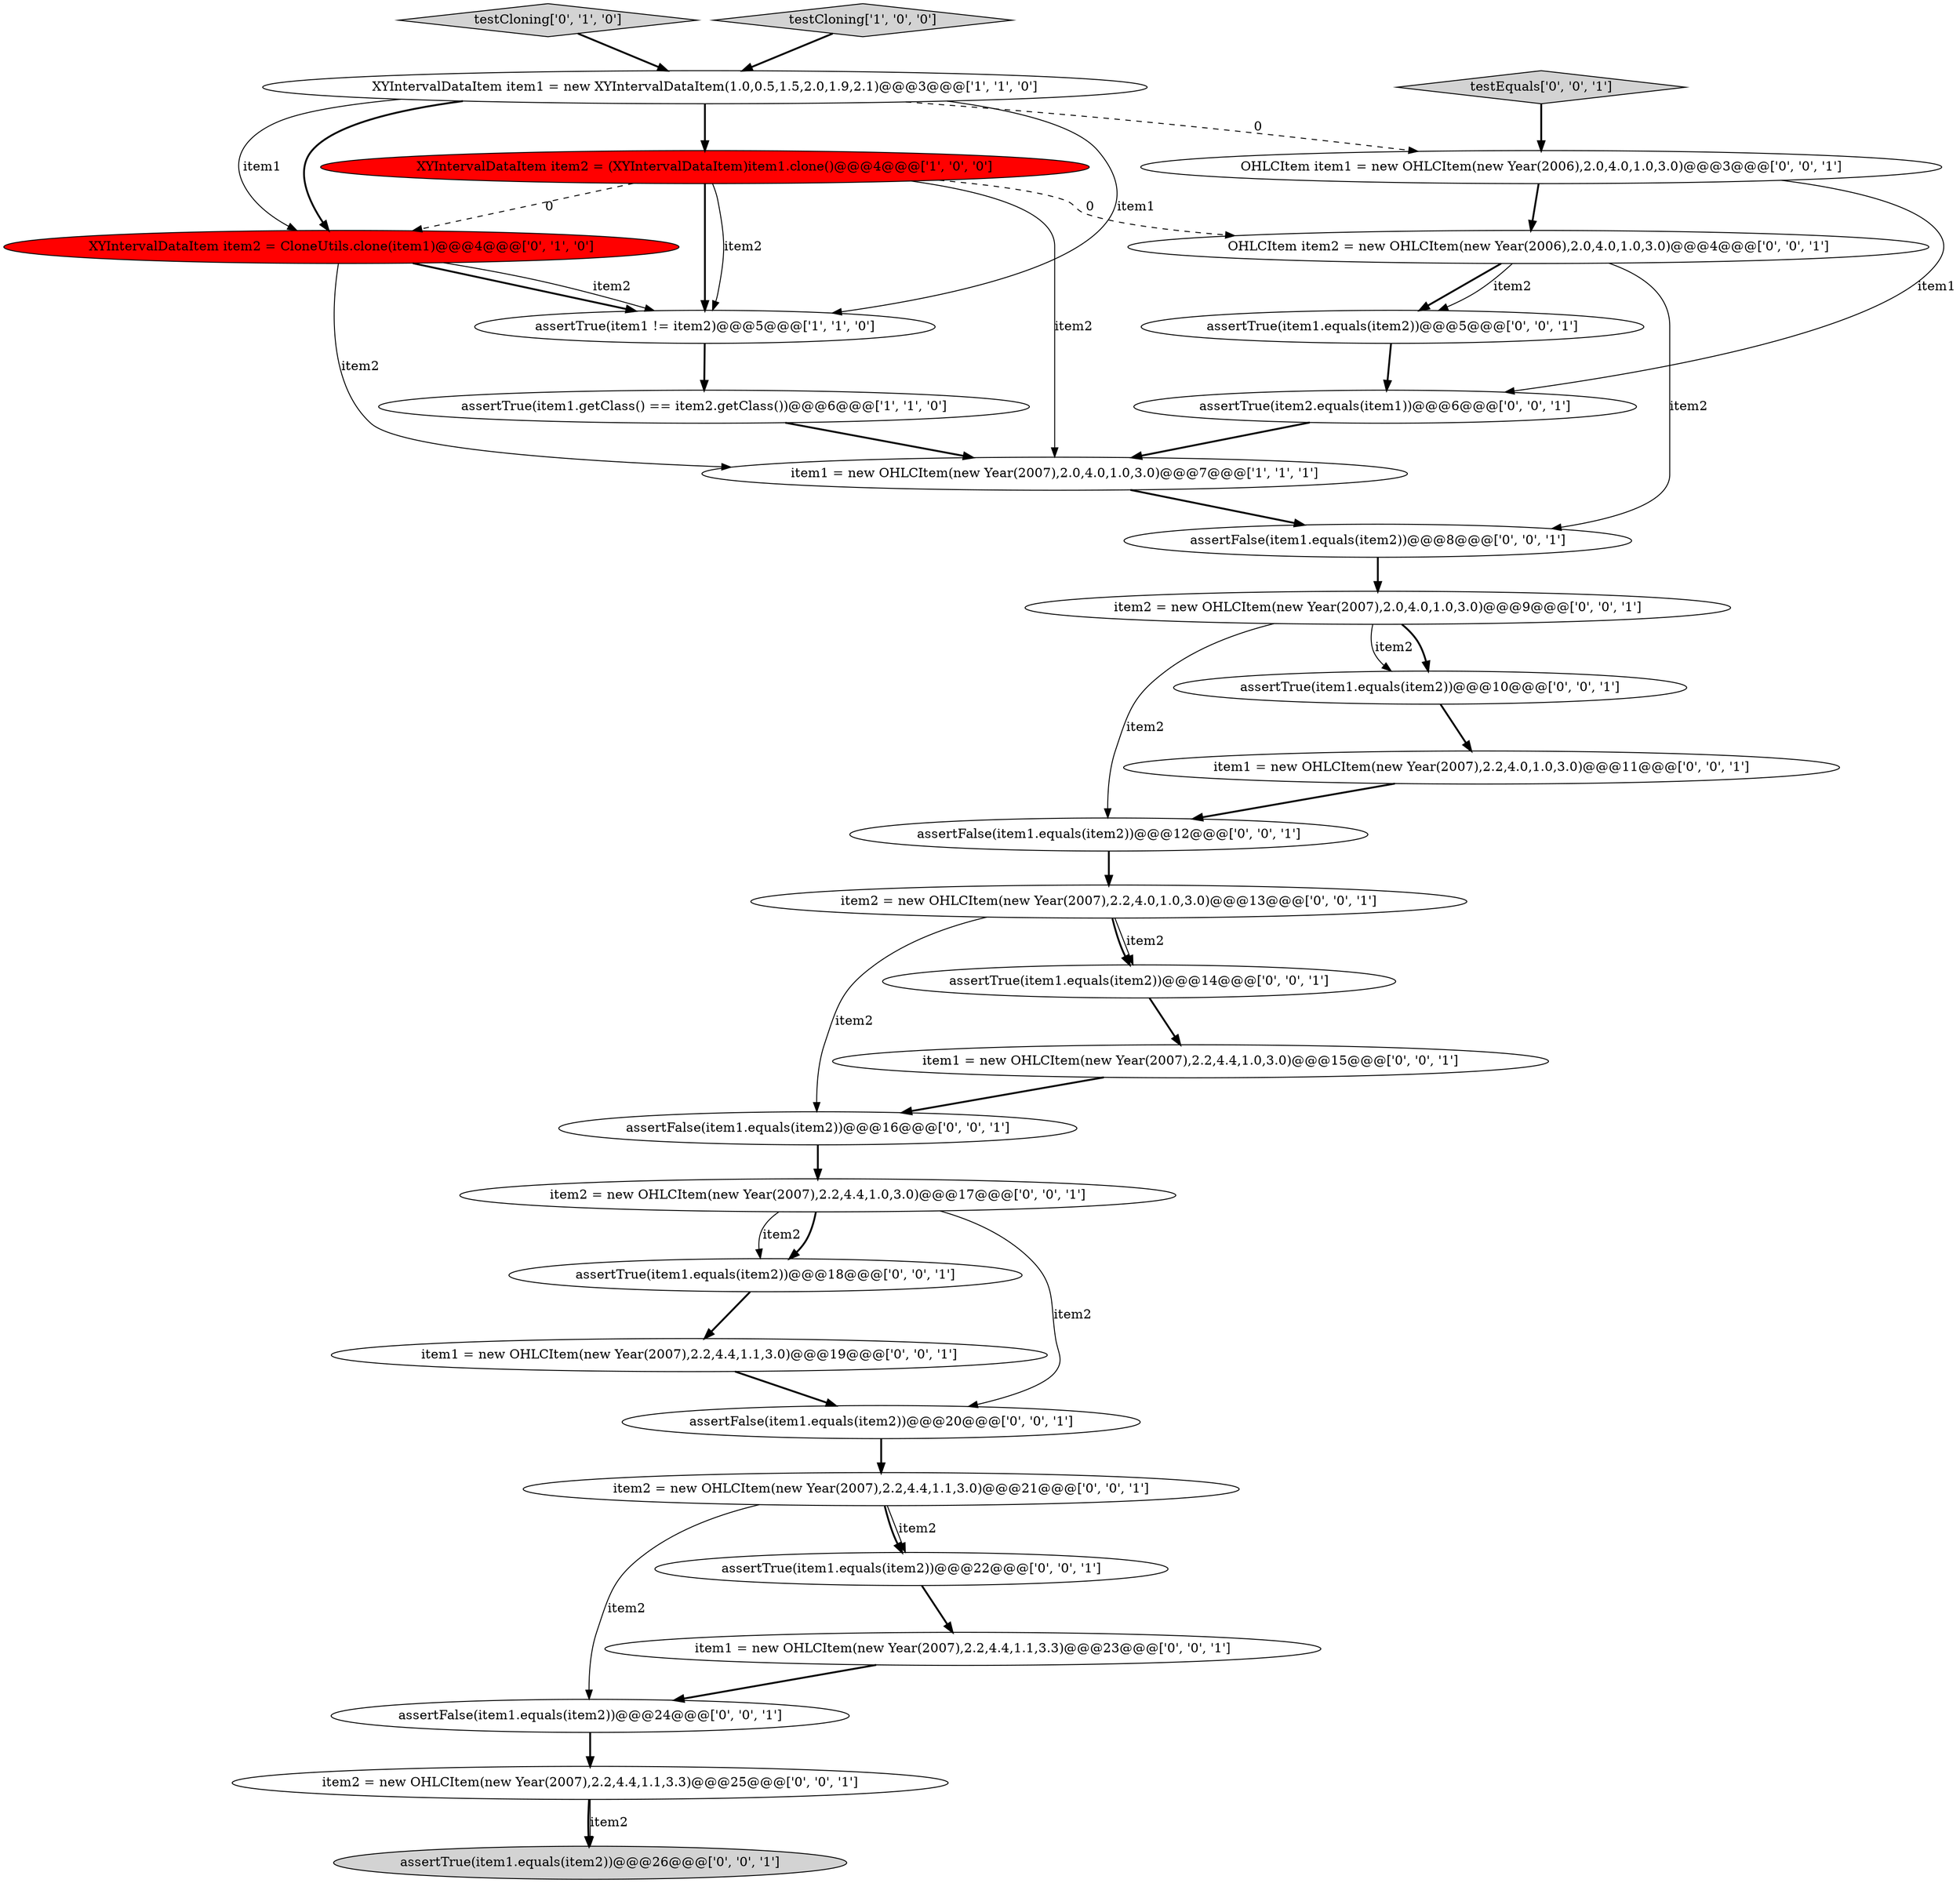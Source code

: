 digraph {
22 [style = filled, label = "assertTrue(item1.equals(item2))@@@5@@@['0', '0', '1']", fillcolor = white, shape = ellipse image = "AAA0AAABBB3BBB"];
15 [style = filled, label = "assertTrue(item2.equals(item1))@@@6@@@['0', '0', '1']", fillcolor = white, shape = ellipse image = "AAA0AAABBB3BBB"];
20 [style = filled, label = "item2 = new OHLCItem(new Year(2007),2.2,4.0,1.0,3.0)@@@13@@@['0', '0', '1']", fillcolor = white, shape = ellipse image = "AAA0AAABBB3BBB"];
28 [style = filled, label = "assertFalse(item1.equals(item2))@@@16@@@['0', '0', '1']", fillcolor = white, shape = ellipse image = "AAA0AAABBB3BBB"];
30 [style = filled, label = "item2 = new OHLCItem(new Year(2007),2.0,4.0,1.0,3.0)@@@9@@@['0', '0', '1']", fillcolor = white, shape = ellipse image = "AAA0AAABBB3BBB"];
23 [style = filled, label = "assertTrue(item1.equals(item2))@@@22@@@['0', '0', '1']", fillcolor = white, shape = ellipse image = "AAA0AAABBB3BBB"];
6 [style = filled, label = "XYIntervalDataItem item2 = CloneUtils.clone(item1)@@@4@@@['0', '1', '0']", fillcolor = red, shape = ellipse image = "AAA1AAABBB2BBB"];
13 [style = filled, label = "assertTrue(item1.equals(item2))@@@26@@@['0', '0', '1']", fillcolor = lightgray, shape = ellipse image = "AAA0AAABBB3BBB"];
7 [style = filled, label = "testCloning['0', '1', '0']", fillcolor = lightgray, shape = diamond image = "AAA0AAABBB2BBB"];
21 [style = filled, label = "item2 = new OHLCItem(new Year(2007),2.2,4.4,1.1,3.0)@@@21@@@['0', '0', '1']", fillcolor = white, shape = ellipse image = "AAA0AAABBB3BBB"];
31 [style = filled, label = "item1 = new OHLCItem(new Year(2007),2.2,4.4,1.1,3.3)@@@23@@@['0', '0', '1']", fillcolor = white, shape = ellipse image = "AAA0AAABBB3BBB"];
17 [style = filled, label = "assertFalse(item1.equals(item2))@@@20@@@['0', '0', '1']", fillcolor = white, shape = ellipse image = "AAA0AAABBB3BBB"];
11 [style = filled, label = "item1 = new OHLCItem(new Year(2007),2.2,4.0,1.0,3.0)@@@11@@@['0', '0', '1']", fillcolor = white, shape = ellipse image = "AAA0AAABBB3BBB"];
19 [style = filled, label = "assertFalse(item1.equals(item2))@@@24@@@['0', '0', '1']", fillcolor = white, shape = ellipse image = "AAA0AAABBB3BBB"];
16 [style = filled, label = "assertFalse(item1.equals(item2))@@@8@@@['0', '0', '1']", fillcolor = white, shape = ellipse image = "AAA0AAABBB3BBB"];
27 [style = filled, label = "item1 = new OHLCItem(new Year(2007),2.2,4.4,1.1,3.0)@@@19@@@['0', '0', '1']", fillcolor = white, shape = ellipse image = "AAA0AAABBB3BBB"];
1 [style = filled, label = "XYIntervalDataItem item1 = new XYIntervalDataItem(1.0,0.5,1.5,2.0,1.9,2.1)@@@3@@@['1', '1', '0']", fillcolor = white, shape = ellipse image = "AAA0AAABBB1BBB"];
18 [style = filled, label = "item2 = new OHLCItem(new Year(2007),2.2,4.4,1.1,3.3)@@@25@@@['0', '0', '1']", fillcolor = white, shape = ellipse image = "AAA0AAABBB3BBB"];
9 [style = filled, label = "assertFalse(item1.equals(item2))@@@12@@@['0', '0', '1']", fillcolor = white, shape = ellipse image = "AAA0AAABBB3BBB"];
8 [style = filled, label = "item2 = new OHLCItem(new Year(2007),2.2,4.4,1.0,3.0)@@@17@@@['0', '0', '1']", fillcolor = white, shape = ellipse image = "AAA0AAABBB3BBB"];
12 [style = filled, label = "testEquals['0', '0', '1']", fillcolor = lightgray, shape = diamond image = "AAA0AAABBB3BBB"];
4 [style = filled, label = "item1 = new OHLCItem(new Year(2007),2.0,4.0,1.0,3.0)@@@7@@@['1', '1', '1']", fillcolor = white, shape = ellipse image = "AAA0AAABBB1BBB"];
24 [style = filled, label = "OHLCItem item1 = new OHLCItem(new Year(2006),2.0,4.0,1.0,3.0)@@@3@@@['0', '0', '1']", fillcolor = white, shape = ellipse image = "AAA0AAABBB3BBB"];
25 [style = filled, label = "OHLCItem item2 = new OHLCItem(new Year(2006),2.0,4.0,1.0,3.0)@@@4@@@['0', '0', '1']", fillcolor = white, shape = ellipse image = "AAA0AAABBB3BBB"];
0 [style = filled, label = "XYIntervalDataItem item2 = (XYIntervalDataItem)item1.clone()@@@4@@@['1', '0', '0']", fillcolor = red, shape = ellipse image = "AAA1AAABBB1BBB"];
5 [style = filled, label = "testCloning['1', '0', '0']", fillcolor = lightgray, shape = diamond image = "AAA0AAABBB1BBB"];
14 [style = filled, label = "assertTrue(item1.equals(item2))@@@18@@@['0', '0', '1']", fillcolor = white, shape = ellipse image = "AAA0AAABBB3BBB"];
2 [style = filled, label = "assertTrue(item1 != item2)@@@5@@@['1', '1', '0']", fillcolor = white, shape = ellipse image = "AAA0AAABBB1BBB"];
3 [style = filled, label = "assertTrue(item1.getClass() == item2.getClass())@@@6@@@['1', '1', '0']", fillcolor = white, shape = ellipse image = "AAA0AAABBB1BBB"];
10 [style = filled, label = "assertTrue(item1.equals(item2))@@@14@@@['0', '0', '1']", fillcolor = white, shape = ellipse image = "AAA0AAABBB3BBB"];
29 [style = filled, label = "item1 = new OHLCItem(new Year(2007),2.2,4.4,1.0,3.0)@@@15@@@['0', '0', '1']", fillcolor = white, shape = ellipse image = "AAA0AAABBB3BBB"];
26 [style = filled, label = "assertTrue(item1.equals(item2))@@@10@@@['0', '0', '1']", fillcolor = white, shape = ellipse image = "AAA0AAABBB3BBB"];
23->31 [style = bold, label=""];
19->18 [style = bold, label=""];
7->1 [style = bold, label=""];
22->15 [style = bold, label=""];
0->2 [style = solid, label="item2"];
20->10 [style = solid, label="item2"];
25->22 [style = bold, label=""];
8->17 [style = solid, label="item2"];
20->28 [style = solid, label="item2"];
2->3 [style = bold, label=""];
0->2 [style = bold, label=""];
30->26 [style = bold, label=""];
1->6 [style = solid, label="item1"];
0->6 [style = dashed, label="0"];
6->4 [style = solid, label="item2"];
21->23 [style = solid, label="item2"];
8->14 [style = bold, label=""];
9->20 [style = bold, label=""];
0->4 [style = solid, label="item2"];
25->22 [style = solid, label="item2"];
1->0 [style = bold, label=""];
12->24 [style = bold, label=""];
11->9 [style = bold, label=""];
3->4 [style = bold, label=""];
26->11 [style = bold, label=""];
25->16 [style = solid, label="item2"];
30->26 [style = solid, label="item2"];
20->10 [style = bold, label=""];
6->2 [style = bold, label=""];
29->28 [style = bold, label=""];
5->1 [style = bold, label=""];
8->14 [style = solid, label="item2"];
1->6 [style = bold, label=""];
0->25 [style = dashed, label="0"];
10->29 [style = bold, label=""];
1->24 [style = dashed, label="0"];
24->25 [style = bold, label=""];
16->30 [style = bold, label=""];
28->8 [style = bold, label=""];
1->2 [style = solid, label="item1"];
15->4 [style = bold, label=""];
27->17 [style = bold, label=""];
18->13 [style = bold, label=""];
21->19 [style = solid, label="item2"];
18->13 [style = solid, label="item2"];
6->2 [style = solid, label="item2"];
14->27 [style = bold, label=""];
24->15 [style = solid, label="item1"];
30->9 [style = solid, label="item2"];
17->21 [style = bold, label=""];
31->19 [style = bold, label=""];
4->16 [style = bold, label=""];
21->23 [style = bold, label=""];
}
